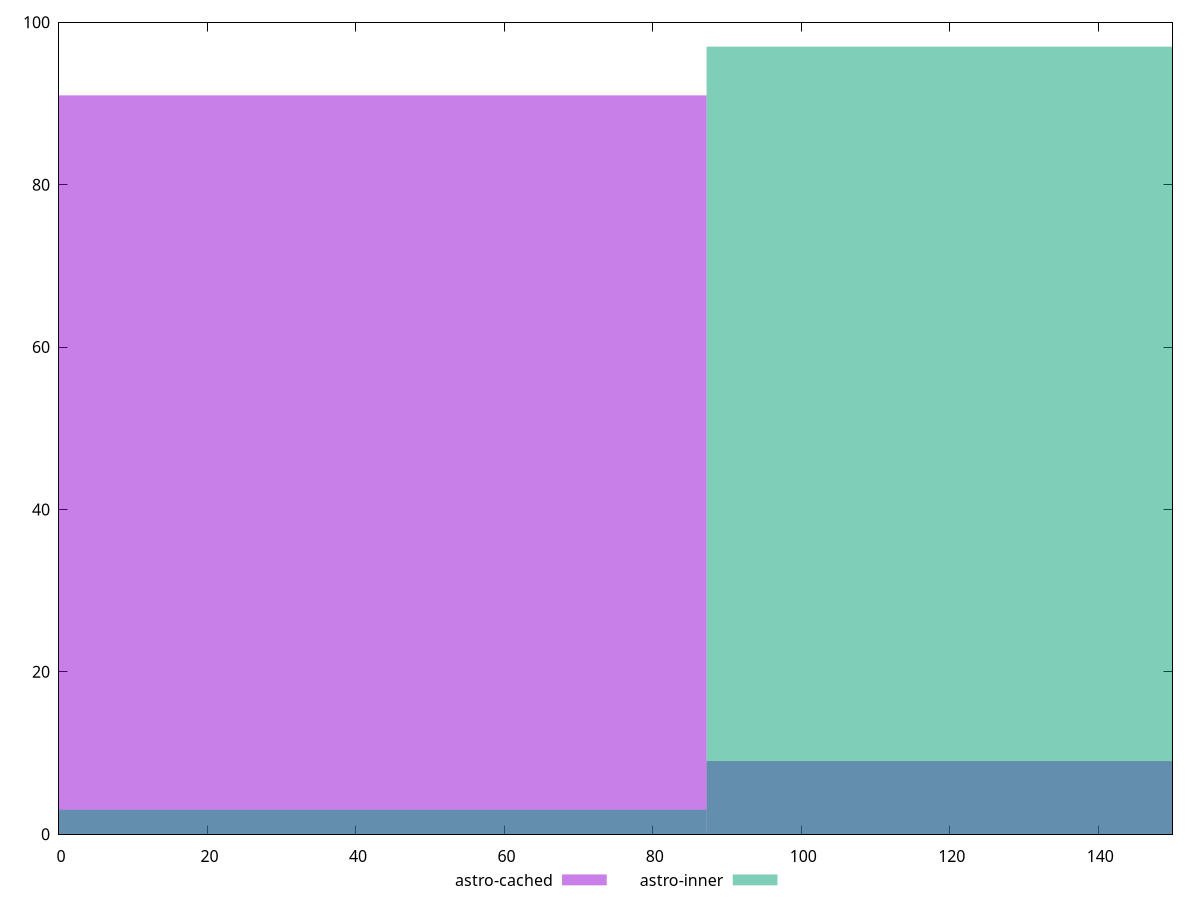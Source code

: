 reset

$astroCached <<EOF
0 91
174.47372637440782 9
EOF

$astroInner <<EOF
174.47372637440782 97
0 3
EOF

set key outside below
set boxwidth 174.47372637440782
set xrange [0:150]
set yrange [0:100]
set trange [0:100]
set style fill transparent solid 0.5 noborder
set terminal svg size 640, 500 enhanced background rgb 'white'
set output "reports/report_00033_2021-03-01T14-23-16.841Z/legacy-javascript/comparison/histogram/1_vs_2.svg"

plot $astroCached title "astro-cached" with boxes, \
     $astroInner title "astro-inner" with boxes

reset
